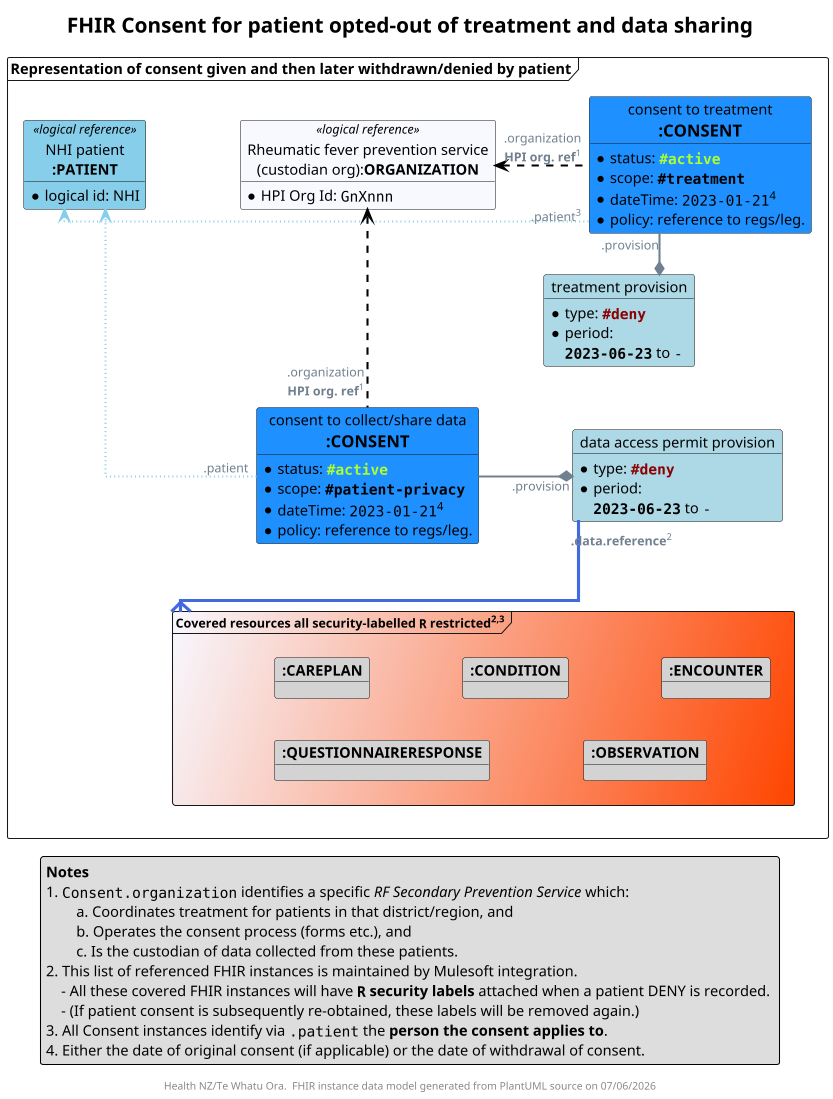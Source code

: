 @startuml obj-FHIR-data-consent-optout

top to bottom direction
skinparam dpi 200
allow_mixing
scale 400 width

skinparam ActivityDiamondBackgroundColor #RoyalBlue
skinparam ArrowColor #SlateGrey   
skinparam ArrowFontColor #RoyalBlue
skinparam ArrowFontColor #SlateGrey  
skinparam ArrowFontSize 12
skinparam ArrowMessageAlignment left
skinparam BoxPadding 10
skinparam linetype ortho
skinparam nodesep 90
skinparam ranksep 40
skinparam roundcorner 5
skinparam sequenceArrowThickness 2
skinparam TitleFontSize 20


title FHIR Consent for patient opted-out of treatment and data sharing

frame "Representation of consent given and then later withdrawn/denied by patient" as F {

  object "consent to treatment\n<size:16>**:CONSENT**" as TREATCONSENT #DodgerBlue {
    * status: ""<color:GreenYellow>**#active**""
    * scope: ""**#treatment**""
    * dateTime: ""2023-01-21""<sup>4</sup>
    * policy: reference to regs/leg.
  }

  object "treatment provision" as TP #LightBlue  {
    * type: ""<color:DarkRed>**#deny**""
    * period: 
      ""**2023-06-23**"" to ""-""
  }

  object "consent to collect/share data\n<size:16>**:CONSENT**" as DATACONSENT #DodgerBlue {
    * status: ""<color:GreenYellow>**#active**""
    * scope: ""**#patient-privacy**""
    * dateTime: ""2023-01-21""<sup>4</sup>
    * policy: reference to regs/leg.
  }

  object "data access permit provision" as DAP #LightBlue  {
    * type: ""<color:DarkRed>**#deny**""
    * period: 
      ""**2023-06-23**"" to ""-""
  }

  ' resources in other repos
  object "NHI patient\n**:PATIENT**" as PATIENT <<logical reference>> #SkyBlue {
    * logical id: NHI
  }

  object "Rheumatic fever prevention service\n(custodian org):**ORGANIZATION**" as HPI <<logical reference>> #GhostWhite {
    * HPI Org Id: ""GnXnnn""
  }

  frame "<size:12>Covered resources all security-labelled ""R"" restricted<sup>2,3</sup>" as COVERED #GhostWhite/OrangeRed {
  '  object "patient's responses\n<size:12>**:QUESTIONNAIRERESPONSE**" as QRC #LightSalmon
    object "<size:14>**:CAREPLAN**" as R1 #LightGray
    object "<size:14>**:CONDITION**" as R2 #LightGray
    object "<size:14>**:ENCOUNTER**" as R3 #LightGray
    object "<size:14>**:QUESTIONNAIRERESPONSE**" as R4 #LightGray
    object "<size:14>**:OBSERVATION**" as R5 #LightGray
  }
}

' positioning
TREATCONSENT -[hidden]d- TP
TP -[hidden]d- DATACONSENT

' connectors
DAP "**.data.reference**<sup>2</sup>" -[thickness=3,#RoyalBlue]--{ COVERED 

TREATCONSENT ".patient<sup>3</sup>" -[dotted,#SkyBlue,norank]-> PATIENT
TREATCONSENT -[norank]-* TP : "".provision""
TREATCONSENT ".organization\n**HPI org. ref**<sup>1</sup>" -[dashed,#Black]l-> HPI

DATACONSENT ".patient" -[dotted,#SkyBlue,norank]-> PATIENT
DATACONSENT -* DAP : "".provision""
DATACONSENT ".organization\n**HPI org. ref**<sup>1</sup>" -[dashed,#Black]u-> HPI 

legend bottom
  **Notes**
  1. ""Consent.organization"" identifies a specific //RF Secondary Prevention Service// which:
      \ta. Coordinates treatment for patients in that district/region, and
      \tb. Operates the consent process (forms etc.), and
      \tc. Is the custodian of data collected from these patients.
  2. This list of referenced FHIR instances is maintained by Mulesoft integration.
      - All these covered FHIR instances will have **""R"" security labels** attached when a patient DENY is recorded. 
      - (If patient consent is subsequently re-obtained, these labels will be removed again.)
  3. All Consent instances identify via "".patient"" the **person the consent applies to**.
  4. Either the date of original consent (if applicable) or the date of withdrawal of consent.
endlegend

footer "Health NZ/Te Whatu Ora.  FHIR instance data model generated from PlantUML source on %date('dd/MM/yyyy')"

@enduml